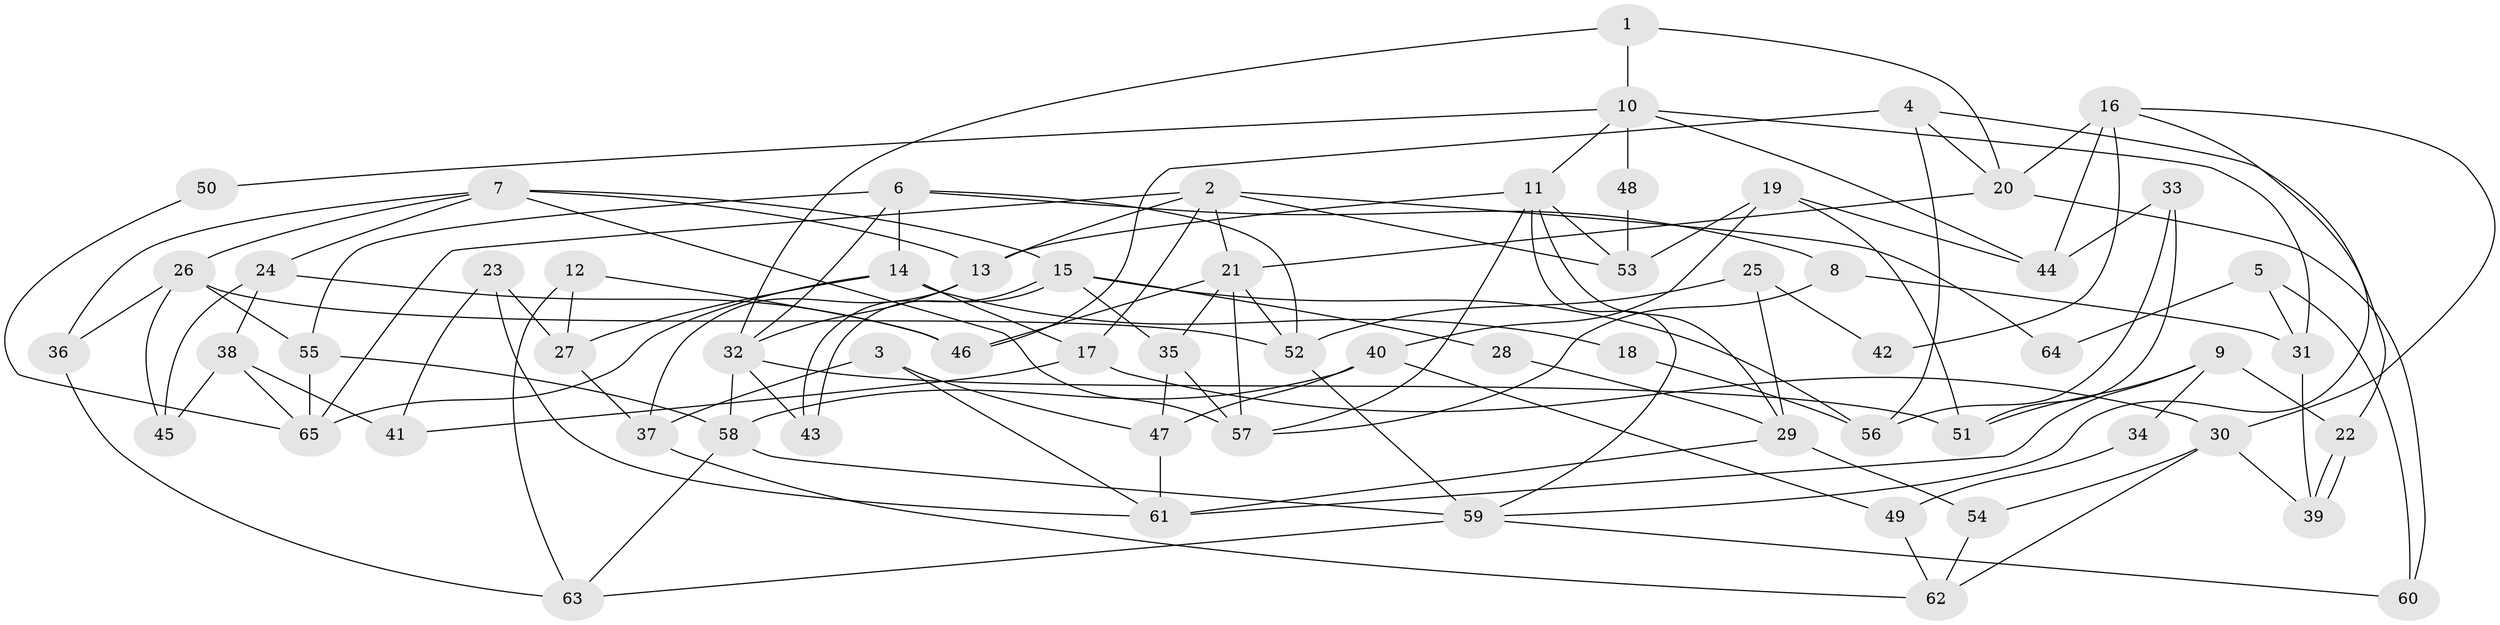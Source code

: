 // Generated by graph-tools (version 1.1) at 2025/26/03/09/25 03:26:19]
// undirected, 65 vertices, 130 edges
graph export_dot {
graph [start="1"]
  node [color=gray90,style=filled];
  1;
  2;
  3;
  4;
  5;
  6;
  7;
  8;
  9;
  10;
  11;
  12;
  13;
  14;
  15;
  16;
  17;
  18;
  19;
  20;
  21;
  22;
  23;
  24;
  25;
  26;
  27;
  28;
  29;
  30;
  31;
  32;
  33;
  34;
  35;
  36;
  37;
  38;
  39;
  40;
  41;
  42;
  43;
  44;
  45;
  46;
  47;
  48;
  49;
  50;
  51;
  52;
  53;
  54;
  55;
  56;
  57;
  58;
  59;
  60;
  61;
  62;
  63;
  64;
  65;
  1 -- 32;
  1 -- 10;
  1 -- 20;
  2 -- 21;
  2 -- 13;
  2 -- 17;
  2 -- 53;
  2 -- 64;
  2 -- 65;
  3 -- 47;
  3 -- 61;
  3 -- 37;
  4 -- 20;
  4 -- 46;
  4 -- 22;
  4 -- 56;
  5 -- 31;
  5 -- 60;
  5 -- 64;
  6 -- 14;
  6 -- 55;
  6 -- 8;
  6 -- 32;
  6 -- 52;
  7 -- 26;
  7 -- 13;
  7 -- 15;
  7 -- 24;
  7 -- 36;
  7 -- 57;
  8 -- 57;
  8 -- 31;
  9 -- 51;
  9 -- 22;
  9 -- 34;
  9 -- 61;
  10 -- 11;
  10 -- 31;
  10 -- 44;
  10 -- 48;
  10 -- 50;
  11 -- 57;
  11 -- 53;
  11 -- 13;
  11 -- 29;
  11 -- 59;
  12 -- 63;
  12 -- 46;
  12 -- 27;
  13 -- 32;
  13 -- 37;
  14 -- 27;
  14 -- 17;
  14 -- 18;
  14 -- 65;
  15 -- 43;
  15 -- 43;
  15 -- 28;
  15 -- 35;
  15 -- 56;
  16 -- 20;
  16 -- 30;
  16 -- 42;
  16 -- 44;
  16 -- 59;
  17 -- 41;
  17 -- 30;
  18 -- 56;
  19 -- 51;
  19 -- 44;
  19 -- 40;
  19 -- 53;
  20 -- 21;
  20 -- 60;
  21 -- 52;
  21 -- 35;
  21 -- 46;
  21 -- 57;
  22 -- 39;
  22 -- 39;
  23 -- 27;
  23 -- 61;
  23 -- 41;
  24 -- 45;
  24 -- 38;
  24 -- 46;
  25 -- 29;
  25 -- 52;
  25 -- 42;
  26 -- 55;
  26 -- 52;
  26 -- 36;
  26 -- 45;
  27 -- 37;
  28 -- 29;
  29 -- 61;
  29 -- 54;
  30 -- 54;
  30 -- 39;
  30 -- 62;
  31 -- 39;
  32 -- 58;
  32 -- 43;
  32 -- 51;
  33 -- 44;
  33 -- 56;
  33 -- 51;
  34 -- 49;
  35 -- 57;
  35 -- 47;
  36 -- 63;
  37 -- 62;
  38 -- 65;
  38 -- 41;
  38 -- 45;
  40 -- 58;
  40 -- 47;
  40 -- 49;
  47 -- 61;
  48 -- 53;
  49 -- 62;
  50 -- 65;
  52 -- 59;
  54 -- 62;
  55 -- 58;
  55 -- 65;
  58 -- 63;
  58 -- 59;
  59 -- 60;
  59 -- 63;
}
